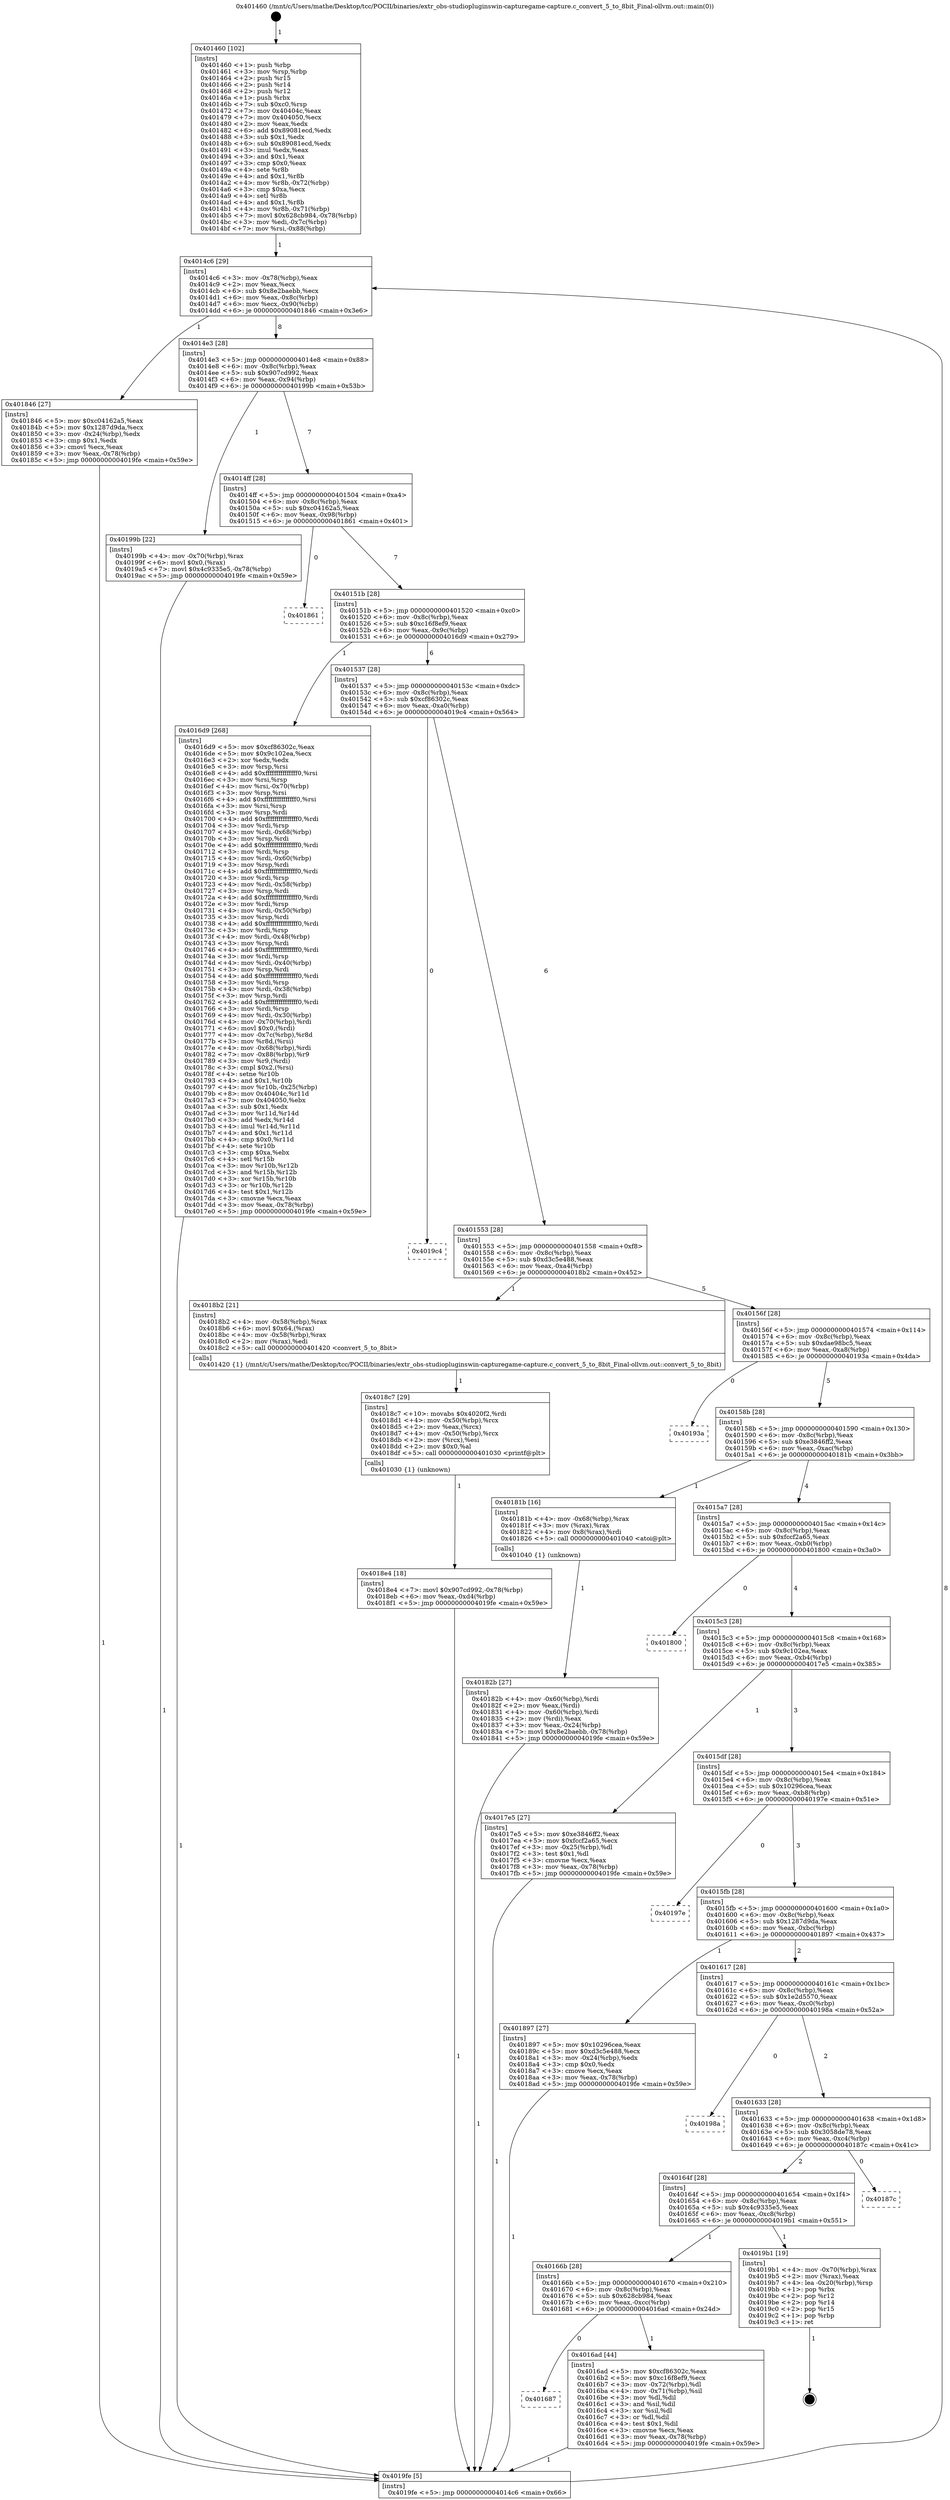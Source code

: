 digraph "0x401460" {
  label = "0x401460 (/mnt/c/Users/mathe/Desktop/tcc/POCII/binaries/extr_obs-studiopluginswin-capturegame-capture.c_convert_5_to_8bit_Final-ollvm.out::main(0))"
  labelloc = "t"
  node[shape=record]

  Entry [label="",width=0.3,height=0.3,shape=circle,fillcolor=black,style=filled]
  "0x4014c6" [label="{
     0x4014c6 [29]\l
     | [instrs]\l
     &nbsp;&nbsp;0x4014c6 \<+3\>: mov -0x78(%rbp),%eax\l
     &nbsp;&nbsp;0x4014c9 \<+2\>: mov %eax,%ecx\l
     &nbsp;&nbsp;0x4014cb \<+6\>: sub $0x8e2baebb,%ecx\l
     &nbsp;&nbsp;0x4014d1 \<+6\>: mov %eax,-0x8c(%rbp)\l
     &nbsp;&nbsp;0x4014d7 \<+6\>: mov %ecx,-0x90(%rbp)\l
     &nbsp;&nbsp;0x4014dd \<+6\>: je 0000000000401846 \<main+0x3e6\>\l
  }"]
  "0x401846" [label="{
     0x401846 [27]\l
     | [instrs]\l
     &nbsp;&nbsp;0x401846 \<+5\>: mov $0xc04162a5,%eax\l
     &nbsp;&nbsp;0x40184b \<+5\>: mov $0x1287d9da,%ecx\l
     &nbsp;&nbsp;0x401850 \<+3\>: mov -0x24(%rbp),%edx\l
     &nbsp;&nbsp;0x401853 \<+3\>: cmp $0x1,%edx\l
     &nbsp;&nbsp;0x401856 \<+3\>: cmovl %ecx,%eax\l
     &nbsp;&nbsp;0x401859 \<+3\>: mov %eax,-0x78(%rbp)\l
     &nbsp;&nbsp;0x40185c \<+5\>: jmp 00000000004019fe \<main+0x59e\>\l
  }"]
  "0x4014e3" [label="{
     0x4014e3 [28]\l
     | [instrs]\l
     &nbsp;&nbsp;0x4014e3 \<+5\>: jmp 00000000004014e8 \<main+0x88\>\l
     &nbsp;&nbsp;0x4014e8 \<+6\>: mov -0x8c(%rbp),%eax\l
     &nbsp;&nbsp;0x4014ee \<+5\>: sub $0x907cd992,%eax\l
     &nbsp;&nbsp;0x4014f3 \<+6\>: mov %eax,-0x94(%rbp)\l
     &nbsp;&nbsp;0x4014f9 \<+6\>: je 000000000040199b \<main+0x53b\>\l
  }"]
  Exit [label="",width=0.3,height=0.3,shape=circle,fillcolor=black,style=filled,peripheries=2]
  "0x40199b" [label="{
     0x40199b [22]\l
     | [instrs]\l
     &nbsp;&nbsp;0x40199b \<+4\>: mov -0x70(%rbp),%rax\l
     &nbsp;&nbsp;0x40199f \<+6\>: movl $0x0,(%rax)\l
     &nbsp;&nbsp;0x4019a5 \<+7\>: movl $0x4c9335e5,-0x78(%rbp)\l
     &nbsp;&nbsp;0x4019ac \<+5\>: jmp 00000000004019fe \<main+0x59e\>\l
  }"]
  "0x4014ff" [label="{
     0x4014ff [28]\l
     | [instrs]\l
     &nbsp;&nbsp;0x4014ff \<+5\>: jmp 0000000000401504 \<main+0xa4\>\l
     &nbsp;&nbsp;0x401504 \<+6\>: mov -0x8c(%rbp),%eax\l
     &nbsp;&nbsp;0x40150a \<+5\>: sub $0xc04162a5,%eax\l
     &nbsp;&nbsp;0x40150f \<+6\>: mov %eax,-0x98(%rbp)\l
     &nbsp;&nbsp;0x401515 \<+6\>: je 0000000000401861 \<main+0x401\>\l
  }"]
  "0x4018e4" [label="{
     0x4018e4 [18]\l
     | [instrs]\l
     &nbsp;&nbsp;0x4018e4 \<+7\>: movl $0x907cd992,-0x78(%rbp)\l
     &nbsp;&nbsp;0x4018eb \<+6\>: mov %eax,-0xd4(%rbp)\l
     &nbsp;&nbsp;0x4018f1 \<+5\>: jmp 00000000004019fe \<main+0x59e\>\l
  }"]
  "0x401861" [label="{
     0x401861\l
  }", style=dashed]
  "0x40151b" [label="{
     0x40151b [28]\l
     | [instrs]\l
     &nbsp;&nbsp;0x40151b \<+5\>: jmp 0000000000401520 \<main+0xc0\>\l
     &nbsp;&nbsp;0x401520 \<+6\>: mov -0x8c(%rbp),%eax\l
     &nbsp;&nbsp;0x401526 \<+5\>: sub $0xc16f8ef9,%eax\l
     &nbsp;&nbsp;0x40152b \<+6\>: mov %eax,-0x9c(%rbp)\l
     &nbsp;&nbsp;0x401531 \<+6\>: je 00000000004016d9 \<main+0x279\>\l
  }"]
  "0x4018c7" [label="{
     0x4018c7 [29]\l
     | [instrs]\l
     &nbsp;&nbsp;0x4018c7 \<+10\>: movabs $0x4020f2,%rdi\l
     &nbsp;&nbsp;0x4018d1 \<+4\>: mov -0x50(%rbp),%rcx\l
     &nbsp;&nbsp;0x4018d5 \<+2\>: mov %eax,(%rcx)\l
     &nbsp;&nbsp;0x4018d7 \<+4\>: mov -0x50(%rbp),%rcx\l
     &nbsp;&nbsp;0x4018db \<+2\>: mov (%rcx),%esi\l
     &nbsp;&nbsp;0x4018dd \<+2\>: mov $0x0,%al\l
     &nbsp;&nbsp;0x4018df \<+5\>: call 0000000000401030 \<printf@plt\>\l
     | [calls]\l
     &nbsp;&nbsp;0x401030 \{1\} (unknown)\l
  }"]
  "0x4016d9" [label="{
     0x4016d9 [268]\l
     | [instrs]\l
     &nbsp;&nbsp;0x4016d9 \<+5\>: mov $0xcf86302c,%eax\l
     &nbsp;&nbsp;0x4016de \<+5\>: mov $0x9c102ea,%ecx\l
     &nbsp;&nbsp;0x4016e3 \<+2\>: xor %edx,%edx\l
     &nbsp;&nbsp;0x4016e5 \<+3\>: mov %rsp,%rsi\l
     &nbsp;&nbsp;0x4016e8 \<+4\>: add $0xfffffffffffffff0,%rsi\l
     &nbsp;&nbsp;0x4016ec \<+3\>: mov %rsi,%rsp\l
     &nbsp;&nbsp;0x4016ef \<+4\>: mov %rsi,-0x70(%rbp)\l
     &nbsp;&nbsp;0x4016f3 \<+3\>: mov %rsp,%rsi\l
     &nbsp;&nbsp;0x4016f6 \<+4\>: add $0xfffffffffffffff0,%rsi\l
     &nbsp;&nbsp;0x4016fa \<+3\>: mov %rsi,%rsp\l
     &nbsp;&nbsp;0x4016fd \<+3\>: mov %rsp,%rdi\l
     &nbsp;&nbsp;0x401700 \<+4\>: add $0xfffffffffffffff0,%rdi\l
     &nbsp;&nbsp;0x401704 \<+3\>: mov %rdi,%rsp\l
     &nbsp;&nbsp;0x401707 \<+4\>: mov %rdi,-0x68(%rbp)\l
     &nbsp;&nbsp;0x40170b \<+3\>: mov %rsp,%rdi\l
     &nbsp;&nbsp;0x40170e \<+4\>: add $0xfffffffffffffff0,%rdi\l
     &nbsp;&nbsp;0x401712 \<+3\>: mov %rdi,%rsp\l
     &nbsp;&nbsp;0x401715 \<+4\>: mov %rdi,-0x60(%rbp)\l
     &nbsp;&nbsp;0x401719 \<+3\>: mov %rsp,%rdi\l
     &nbsp;&nbsp;0x40171c \<+4\>: add $0xfffffffffffffff0,%rdi\l
     &nbsp;&nbsp;0x401720 \<+3\>: mov %rdi,%rsp\l
     &nbsp;&nbsp;0x401723 \<+4\>: mov %rdi,-0x58(%rbp)\l
     &nbsp;&nbsp;0x401727 \<+3\>: mov %rsp,%rdi\l
     &nbsp;&nbsp;0x40172a \<+4\>: add $0xfffffffffffffff0,%rdi\l
     &nbsp;&nbsp;0x40172e \<+3\>: mov %rdi,%rsp\l
     &nbsp;&nbsp;0x401731 \<+4\>: mov %rdi,-0x50(%rbp)\l
     &nbsp;&nbsp;0x401735 \<+3\>: mov %rsp,%rdi\l
     &nbsp;&nbsp;0x401738 \<+4\>: add $0xfffffffffffffff0,%rdi\l
     &nbsp;&nbsp;0x40173c \<+3\>: mov %rdi,%rsp\l
     &nbsp;&nbsp;0x40173f \<+4\>: mov %rdi,-0x48(%rbp)\l
     &nbsp;&nbsp;0x401743 \<+3\>: mov %rsp,%rdi\l
     &nbsp;&nbsp;0x401746 \<+4\>: add $0xfffffffffffffff0,%rdi\l
     &nbsp;&nbsp;0x40174a \<+3\>: mov %rdi,%rsp\l
     &nbsp;&nbsp;0x40174d \<+4\>: mov %rdi,-0x40(%rbp)\l
     &nbsp;&nbsp;0x401751 \<+3\>: mov %rsp,%rdi\l
     &nbsp;&nbsp;0x401754 \<+4\>: add $0xfffffffffffffff0,%rdi\l
     &nbsp;&nbsp;0x401758 \<+3\>: mov %rdi,%rsp\l
     &nbsp;&nbsp;0x40175b \<+4\>: mov %rdi,-0x38(%rbp)\l
     &nbsp;&nbsp;0x40175f \<+3\>: mov %rsp,%rdi\l
     &nbsp;&nbsp;0x401762 \<+4\>: add $0xfffffffffffffff0,%rdi\l
     &nbsp;&nbsp;0x401766 \<+3\>: mov %rdi,%rsp\l
     &nbsp;&nbsp;0x401769 \<+4\>: mov %rdi,-0x30(%rbp)\l
     &nbsp;&nbsp;0x40176d \<+4\>: mov -0x70(%rbp),%rdi\l
     &nbsp;&nbsp;0x401771 \<+6\>: movl $0x0,(%rdi)\l
     &nbsp;&nbsp;0x401777 \<+4\>: mov -0x7c(%rbp),%r8d\l
     &nbsp;&nbsp;0x40177b \<+3\>: mov %r8d,(%rsi)\l
     &nbsp;&nbsp;0x40177e \<+4\>: mov -0x68(%rbp),%rdi\l
     &nbsp;&nbsp;0x401782 \<+7\>: mov -0x88(%rbp),%r9\l
     &nbsp;&nbsp;0x401789 \<+3\>: mov %r9,(%rdi)\l
     &nbsp;&nbsp;0x40178c \<+3\>: cmpl $0x2,(%rsi)\l
     &nbsp;&nbsp;0x40178f \<+4\>: setne %r10b\l
     &nbsp;&nbsp;0x401793 \<+4\>: and $0x1,%r10b\l
     &nbsp;&nbsp;0x401797 \<+4\>: mov %r10b,-0x25(%rbp)\l
     &nbsp;&nbsp;0x40179b \<+8\>: mov 0x40404c,%r11d\l
     &nbsp;&nbsp;0x4017a3 \<+7\>: mov 0x404050,%ebx\l
     &nbsp;&nbsp;0x4017aa \<+3\>: sub $0x1,%edx\l
     &nbsp;&nbsp;0x4017ad \<+3\>: mov %r11d,%r14d\l
     &nbsp;&nbsp;0x4017b0 \<+3\>: add %edx,%r14d\l
     &nbsp;&nbsp;0x4017b3 \<+4\>: imul %r14d,%r11d\l
     &nbsp;&nbsp;0x4017b7 \<+4\>: and $0x1,%r11d\l
     &nbsp;&nbsp;0x4017bb \<+4\>: cmp $0x0,%r11d\l
     &nbsp;&nbsp;0x4017bf \<+4\>: sete %r10b\l
     &nbsp;&nbsp;0x4017c3 \<+3\>: cmp $0xa,%ebx\l
     &nbsp;&nbsp;0x4017c6 \<+4\>: setl %r15b\l
     &nbsp;&nbsp;0x4017ca \<+3\>: mov %r10b,%r12b\l
     &nbsp;&nbsp;0x4017cd \<+3\>: and %r15b,%r12b\l
     &nbsp;&nbsp;0x4017d0 \<+3\>: xor %r15b,%r10b\l
     &nbsp;&nbsp;0x4017d3 \<+3\>: or %r10b,%r12b\l
     &nbsp;&nbsp;0x4017d6 \<+4\>: test $0x1,%r12b\l
     &nbsp;&nbsp;0x4017da \<+3\>: cmovne %ecx,%eax\l
     &nbsp;&nbsp;0x4017dd \<+3\>: mov %eax,-0x78(%rbp)\l
     &nbsp;&nbsp;0x4017e0 \<+5\>: jmp 00000000004019fe \<main+0x59e\>\l
  }"]
  "0x401537" [label="{
     0x401537 [28]\l
     | [instrs]\l
     &nbsp;&nbsp;0x401537 \<+5\>: jmp 000000000040153c \<main+0xdc\>\l
     &nbsp;&nbsp;0x40153c \<+6\>: mov -0x8c(%rbp),%eax\l
     &nbsp;&nbsp;0x401542 \<+5\>: sub $0xcf86302c,%eax\l
     &nbsp;&nbsp;0x401547 \<+6\>: mov %eax,-0xa0(%rbp)\l
     &nbsp;&nbsp;0x40154d \<+6\>: je 00000000004019c4 \<main+0x564\>\l
  }"]
  "0x40182b" [label="{
     0x40182b [27]\l
     | [instrs]\l
     &nbsp;&nbsp;0x40182b \<+4\>: mov -0x60(%rbp),%rdi\l
     &nbsp;&nbsp;0x40182f \<+2\>: mov %eax,(%rdi)\l
     &nbsp;&nbsp;0x401831 \<+4\>: mov -0x60(%rbp),%rdi\l
     &nbsp;&nbsp;0x401835 \<+2\>: mov (%rdi),%eax\l
     &nbsp;&nbsp;0x401837 \<+3\>: mov %eax,-0x24(%rbp)\l
     &nbsp;&nbsp;0x40183a \<+7\>: movl $0x8e2baebb,-0x78(%rbp)\l
     &nbsp;&nbsp;0x401841 \<+5\>: jmp 00000000004019fe \<main+0x59e\>\l
  }"]
  "0x4019c4" [label="{
     0x4019c4\l
  }", style=dashed]
  "0x401553" [label="{
     0x401553 [28]\l
     | [instrs]\l
     &nbsp;&nbsp;0x401553 \<+5\>: jmp 0000000000401558 \<main+0xf8\>\l
     &nbsp;&nbsp;0x401558 \<+6\>: mov -0x8c(%rbp),%eax\l
     &nbsp;&nbsp;0x40155e \<+5\>: sub $0xd3c5e488,%eax\l
     &nbsp;&nbsp;0x401563 \<+6\>: mov %eax,-0xa4(%rbp)\l
     &nbsp;&nbsp;0x401569 \<+6\>: je 00000000004018b2 \<main+0x452\>\l
  }"]
  "0x401460" [label="{
     0x401460 [102]\l
     | [instrs]\l
     &nbsp;&nbsp;0x401460 \<+1\>: push %rbp\l
     &nbsp;&nbsp;0x401461 \<+3\>: mov %rsp,%rbp\l
     &nbsp;&nbsp;0x401464 \<+2\>: push %r15\l
     &nbsp;&nbsp;0x401466 \<+2\>: push %r14\l
     &nbsp;&nbsp;0x401468 \<+2\>: push %r12\l
     &nbsp;&nbsp;0x40146a \<+1\>: push %rbx\l
     &nbsp;&nbsp;0x40146b \<+7\>: sub $0xc0,%rsp\l
     &nbsp;&nbsp;0x401472 \<+7\>: mov 0x40404c,%eax\l
     &nbsp;&nbsp;0x401479 \<+7\>: mov 0x404050,%ecx\l
     &nbsp;&nbsp;0x401480 \<+2\>: mov %eax,%edx\l
     &nbsp;&nbsp;0x401482 \<+6\>: add $0x89081ecd,%edx\l
     &nbsp;&nbsp;0x401488 \<+3\>: sub $0x1,%edx\l
     &nbsp;&nbsp;0x40148b \<+6\>: sub $0x89081ecd,%edx\l
     &nbsp;&nbsp;0x401491 \<+3\>: imul %edx,%eax\l
     &nbsp;&nbsp;0x401494 \<+3\>: and $0x1,%eax\l
     &nbsp;&nbsp;0x401497 \<+3\>: cmp $0x0,%eax\l
     &nbsp;&nbsp;0x40149a \<+4\>: sete %r8b\l
     &nbsp;&nbsp;0x40149e \<+4\>: and $0x1,%r8b\l
     &nbsp;&nbsp;0x4014a2 \<+4\>: mov %r8b,-0x72(%rbp)\l
     &nbsp;&nbsp;0x4014a6 \<+3\>: cmp $0xa,%ecx\l
     &nbsp;&nbsp;0x4014a9 \<+4\>: setl %r8b\l
     &nbsp;&nbsp;0x4014ad \<+4\>: and $0x1,%r8b\l
     &nbsp;&nbsp;0x4014b1 \<+4\>: mov %r8b,-0x71(%rbp)\l
     &nbsp;&nbsp;0x4014b5 \<+7\>: movl $0x628cb984,-0x78(%rbp)\l
     &nbsp;&nbsp;0x4014bc \<+3\>: mov %edi,-0x7c(%rbp)\l
     &nbsp;&nbsp;0x4014bf \<+7\>: mov %rsi,-0x88(%rbp)\l
  }"]
  "0x4018b2" [label="{
     0x4018b2 [21]\l
     | [instrs]\l
     &nbsp;&nbsp;0x4018b2 \<+4\>: mov -0x58(%rbp),%rax\l
     &nbsp;&nbsp;0x4018b6 \<+6\>: movl $0x64,(%rax)\l
     &nbsp;&nbsp;0x4018bc \<+4\>: mov -0x58(%rbp),%rax\l
     &nbsp;&nbsp;0x4018c0 \<+2\>: mov (%rax),%edi\l
     &nbsp;&nbsp;0x4018c2 \<+5\>: call 0000000000401420 \<convert_5_to_8bit\>\l
     | [calls]\l
     &nbsp;&nbsp;0x401420 \{1\} (/mnt/c/Users/mathe/Desktop/tcc/POCII/binaries/extr_obs-studiopluginswin-capturegame-capture.c_convert_5_to_8bit_Final-ollvm.out::convert_5_to_8bit)\l
  }"]
  "0x40156f" [label="{
     0x40156f [28]\l
     | [instrs]\l
     &nbsp;&nbsp;0x40156f \<+5\>: jmp 0000000000401574 \<main+0x114\>\l
     &nbsp;&nbsp;0x401574 \<+6\>: mov -0x8c(%rbp),%eax\l
     &nbsp;&nbsp;0x40157a \<+5\>: sub $0xdae98bc5,%eax\l
     &nbsp;&nbsp;0x40157f \<+6\>: mov %eax,-0xa8(%rbp)\l
     &nbsp;&nbsp;0x401585 \<+6\>: je 000000000040193a \<main+0x4da\>\l
  }"]
  "0x4019fe" [label="{
     0x4019fe [5]\l
     | [instrs]\l
     &nbsp;&nbsp;0x4019fe \<+5\>: jmp 00000000004014c6 \<main+0x66\>\l
  }"]
  "0x40193a" [label="{
     0x40193a\l
  }", style=dashed]
  "0x40158b" [label="{
     0x40158b [28]\l
     | [instrs]\l
     &nbsp;&nbsp;0x40158b \<+5\>: jmp 0000000000401590 \<main+0x130\>\l
     &nbsp;&nbsp;0x401590 \<+6\>: mov -0x8c(%rbp),%eax\l
     &nbsp;&nbsp;0x401596 \<+5\>: sub $0xe3846ff2,%eax\l
     &nbsp;&nbsp;0x40159b \<+6\>: mov %eax,-0xac(%rbp)\l
     &nbsp;&nbsp;0x4015a1 \<+6\>: je 000000000040181b \<main+0x3bb\>\l
  }"]
  "0x401687" [label="{
     0x401687\l
  }", style=dashed]
  "0x40181b" [label="{
     0x40181b [16]\l
     | [instrs]\l
     &nbsp;&nbsp;0x40181b \<+4\>: mov -0x68(%rbp),%rax\l
     &nbsp;&nbsp;0x40181f \<+3\>: mov (%rax),%rax\l
     &nbsp;&nbsp;0x401822 \<+4\>: mov 0x8(%rax),%rdi\l
     &nbsp;&nbsp;0x401826 \<+5\>: call 0000000000401040 \<atoi@plt\>\l
     | [calls]\l
     &nbsp;&nbsp;0x401040 \{1\} (unknown)\l
  }"]
  "0x4015a7" [label="{
     0x4015a7 [28]\l
     | [instrs]\l
     &nbsp;&nbsp;0x4015a7 \<+5\>: jmp 00000000004015ac \<main+0x14c\>\l
     &nbsp;&nbsp;0x4015ac \<+6\>: mov -0x8c(%rbp),%eax\l
     &nbsp;&nbsp;0x4015b2 \<+5\>: sub $0xfccf2a65,%eax\l
     &nbsp;&nbsp;0x4015b7 \<+6\>: mov %eax,-0xb0(%rbp)\l
     &nbsp;&nbsp;0x4015bd \<+6\>: je 0000000000401800 \<main+0x3a0\>\l
  }"]
  "0x4016ad" [label="{
     0x4016ad [44]\l
     | [instrs]\l
     &nbsp;&nbsp;0x4016ad \<+5\>: mov $0xcf86302c,%eax\l
     &nbsp;&nbsp;0x4016b2 \<+5\>: mov $0xc16f8ef9,%ecx\l
     &nbsp;&nbsp;0x4016b7 \<+3\>: mov -0x72(%rbp),%dl\l
     &nbsp;&nbsp;0x4016ba \<+4\>: mov -0x71(%rbp),%sil\l
     &nbsp;&nbsp;0x4016be \<+3\>: mov %dl,%dil\l
     &nbsp;&nbsp;0x4016c1 \<+3\>: and %sil,%dil\l
     &nbsp;&nbsp;0x4016c4 \<+3\>: xor %sil,%dl\l
     &nbsp;&nbsp;0x4016c7 \<+3\>: or %dl,%dil\l
     &nbsp;&nbsp;0x4016ca \<+4\>: test $0x1,%dil\l
     &nbsp;&nbsp;0x4016ce \<+3\>: cmovne %ecx,%eax\l
     &nbsp;&nbsp;0x4016d1 \<+3\>: mov %eax,-0x78(%rbp)\l
     &nbsp;&nbsp;0x4016d4 \<+5\>: jmp 00000000004019fe \<main+0x59e\>\l
  }"]
  "0x401800" [label="{
     0x401800\l
  }", style=dashed]
  "0x4015c3" [label="{
     0x4015c3 [28]\l
     | [instrs]\l
     &nbsp;&nbsp;0x4015c3 \<+5\>: jmp 00000000004015c8 \<main+0x168\>\l
     &nbsp;&nbsp;0x4015c8 \<+6\>: mov -0x8c(%rbp),%eax\l
     &nbsp;&nbsp;0x4015ce \<+5\>: sub $0x9c102ea,%eax\l
     &nbsp;&nbsp;0x4015d3 \<+6\>: mov %eax,-0xb4(%rbp)\l
     &nbsp;&nbsp;0x4015d9 \<+6\>: je 00000000004017e5 \<main+0x385\>\l
  }"]
  "0x40166b" [label="{
     0x40166b [28]\l
     | [instrs]\l
     &nbsp;&nbsp;0x40166b \<+5\>: jmp 0000000000401670 \<main+0x210\>\l
     &nbsp;&nbsp;0x401670 \<+6\>: mov -0x8c(%rbp),%eax\l
     &nbsp;&nbsp;0x401676 \<+5\>: sub $0x628cb984,%eax\l
     &nbsp;&nbsp;0x40167b \<+6\>: mov %eax,-0xcc(%rbp)\l
     &nbsp;&nbsp;0x401681 \<+6\>: je 00000000004016ad \<main+0x24d\>\l
  }"]
  "0x4017e5" [label="{
     0x4017e5 [27]\l
     | [instrs]\l
     &nbsp;&nbsp;0x4017e5 \<+5\>: mov $0xe3846ff2,%eax\l
     &nbsp;&nbsp;0x4017ea \<+5\>: mov $0xfccf2a65,%ecx\l
     &nbsp;&nbsp;0x4017ef \<+3\>: mov -0x25(%rbp),%dl\l
     &nbsp;&nbsp;0x4017f2 \<+3\>: test $0x1,%dl\l
     &nbsp;&nbsp;0x4017f5 \<+3\>: cmovne %ecx,%eax\l
     &nbsp;&nbsp;0x4017f8 \<+3\>: mov %eax,-0x78(%rbp)\l
     &nbsp;&nbsp;0x4017fb \<+5\>: jmp 00000000004019fe \<main+0x59e\>\l
  }"]
  "0x4015df" [label="{
     0x4015df [28]\l
     | [instrs]\l
     &nbsp;&nbsp;0x4015df \<+5\>: jmp 00000000004015e4 \<main+0x184\>\l
     &nbsp;&nbsp;0x4015e4 \<+6\>: mov -0x8c(%rbp),%eax\l
     &nbsp;&nbsp;0x4015ea \<+5\>: sub $0x10296cea,%eax\l
     &nbsp;&nbsp;0x4015ef \<+6\>: mov %eax,-0xb8(%rbp)\l
     &nbsp;&nbsp;0x4015f5 \<+6\>: je 000000000040197e \<main+0x51e\>\l
  }"]
  "0x4019b1" [label="{
     0x4019b1 [19]\l
     | [instrs]\l
     &nbsp;&nbsp;0x4019b1 \<+4\>: mov -0x70(%rbp),%rax\l
     &nbsp;&nbsp;0x4019b5 \<+2\>: mov (%rax),%eax\l
     &nbsp;&nbsp;0x4019b7 \<+4\>: lea -0x20(%rbp),%rsp\l
     &nbsp;&nbsp;0x4019bb \<+1\>: pop %rbx\l
     &nbsp;&nbsp;0x4019bc \<+2\>: pop %r12\l
     &nbsp;&nbsp;0x4019be \<+2\>: pop %r14\l
     &nbsp;&nbsp;0x4019c0 \<+2\>: pop %r15\l
     &nbsp;&nbsp;0x4019c2 \<+1\>: pop %rbp\l
     &nbsp;&nbsp;0x4019c3 \<+1\>: ret\l
  }"]
  "0x40197e" [label="{
     0x40197e\l
  }", style=dashed]
  "0x4015fb" [label="{
     0x4015fb [28]\l
     | [instrs]\l
     &nbsp;&nbsp;0x4015fb \<+5\>: jmp 0000000000401600 \<main+0x1a0\>\l
     &nbsp;&nbsp;0x401600 \<+6\>: mov -0x8c(%rbp),%eax\l
     &nbsp;&nbsp;0x401606 \<+5\>: sub $0x1287d9da,%eax\l
     &nbsp;&nbsp;0x40160b \<+6\>: mov %eax,-0xbc(%rbp)\l
     &nbsp;&nbsp;0x401611 \<+6\>: je 0000000000401897 \<main+0x437\>\l
  }"]
  "0x40164f" [label="{
     0x40164f [28]\l
     | [instrs]\l
     &nbsp;&nbsp;0x40164f \<+5\>: jmp 0000000000401654 \<main+0x1f4\>\l
     &nbsp;&nbsp;0x401654 \<+6\>: mov -0x8c(%rbp),%eax\l
     &nbsp;&nbsp;0x40165a \<+5\>: sub $0x4c9335e5,%eax\l
     &nbsp;&nbsp;0x40165f \<+6\>: mov %eax,-0xc8(%rbp)\l
     &nbsp;&nbsp;0x401665 \<+6\>: je 00000000004019b1 \<main+0x551\>\l
  }"]
  "0x401897" [label="{
     0x401897 [27]\l
     | [instrs]\l
     &nbsp;&nbsp;0x401897 \<+5\>: mov $0x10296cea,%eax\l
     &nbsp;&nbsp;0x40189c \<+5\>: mov $0xd3c5e488,%ecx\l
     &nbsp;&nbsp;0x4018a1 \<+3\>: mov -0x24(%rbp),%edx\l
     &nbsp;&nbsp;0x4018a4 \<+3\>: cmp $0x0,%edx\l
     &nbsp;&nbsp;0x4018a7 \<+3\>: cmove %ecx,%eax\l
     &nbsp;&nbsp;0x4018aa \<+3\>: mov %eax,-0x78(%rbp)\l
     &nbsp;&nbsp;0x4018ad \<+5\>: jmp 00000000004019fe \<main+0x59e\>\l
  }"]
  "0x401617" [label="{
     0x401617 [28]\l
     | [instrs]\l
     &nbsp;&nbsp;0x401617 \<+5\>: jmp 000000000040161c \<main+0x1bc\>\l
     &nbsp;&nbsp;0x40161c \<+6\>: mov -0x8c(%rbp),%eax\l
     &nbsp;&nbsp;0x401622 \<+5\>: sub $0x1e2d5570,%eax\l
     &nbsp;&nbsp;0x401627 \<+6\>: mov %eax,-0xc0(%rbp)\l
     &nbsp;&nbsp;0x40162d \<+6\>: je 000000000040198a \<main+0x52a\>\l
  }"]
  "0x40187c" [label="{
     0x40187c\l
  }", style=dashed]
  "0x40198a" [label="{
     0x40198a\l
  }", style=dashed]
  "0x401633" [label="{
     0x401633 [28]\l
     | [instrs]\l
     &nbsp;&nbsp;0x401633 \<+5\>: jmp 0000000000401638 \<main+0x1d8\>\l
     &nbsp;&nbsp;0x401638 \<+6\>: mov -0x8c(%rbp),%eax\l
     &nbsp;&nbsp;0x40163e \<+5\>: sub $0x3058de78,%eax\l
     &nbsp;&nbsp;0x401643 \<+6\>: mov %eax,-0xc4(%rbp)\l
     &nbsp;&nbsp;0x401649 \<+6\>: je 000000000040187c \<main+0x41c\>\l
  }"]
  Entry -> "0x401460" [label=" 1"]
  "0x4014c6" -> "0x401846" [label=" 1"]
  "0x4014c6" -> "0x4014e3" [label=" 8"]
  "0x4019b1" -> Exit [label=" 1"]
  "0x4014e3" -> "0x40199b" [label=" 1"]
  "0x4014e3" -> "0x4014ff" [label=" 7"]
  "0x40199b" -> "0x4019fe" [label=" 1"]
  "0x4014ff" -> "0x401861" [label=" 0"]
  "0x4014ff" -> "0x40151b" [label=" 7"]
  "0x4018e4" -> "0x4019fe" [label=" 1"]
  "0x40151b" -> "0x4016d9" [label=" 1"]
  "0x40151b" -> "0x401537" [label=" 6"]
  "0x4018c7" -> "0x4018e4" [label=" 1"]
  "0x401537" -> "0x4019c4" [label=" 0"]
  "0x401537" -> "0x401553" [label=" 6"]
  "0x4018b2" -> "0x4018c7" [label=" 1"]
  "0x401553" -> "0x4018b2" [label=" 1"]
  "0x401553" -> "0x40156f" [label=" 5"]
  "0x401846" -> "0x4019fe" [label=" 1"]
  "0x40156f" -> "0x40193a" [label=" 0"]
  "0x40156f" -> "0x40158b" [label=" 5"]
  "0x40182b" -> "0x4019fe" [label=" 1"]
  "0x40158b" -> "0x40181b" [label=" 1"]
  "0x40158b" -> "0x4015a7" [label=" 4"]
  "0x40181b" -> "0x40182b" [label=" 1"]
  "0x4015a7" -> "0x401800" [label=" 0"]
  "0x4015a7" -> "0x4015c3" [label=" 4"]
  "0x4017e5" -> "0x4019fe" [label=" 1"]
  "0x4015c3" -> "0x4017e5" [label=" 1"]
  "0x4015c3" -> "0x4015df" [label=" 3"]
  "0x401897" -> "0x4019fe" [label=" 1"]
  "0x4015df" -> "0x40197e" [label=" 0"]
  "0x4015df" -> "0x4015fb" [label=" 3"]
  "0x4019fe" -> "0x4014c6" [label=" 8"]
  "0x4015fb" -> "0x401897" [label=" 1"]
  "0x4015fb" -> "0x401617" [label=" 2"]
  "0x4016ad" -> "0x4019fe" [label=" 1"]
  "0x401617" -> "0x40198a" [label=" 0"]
  "0x401617" -> "0x401633" [label=" 2"]
  "0x40166b" -> "0x401687" [label=" 0"]
  "0x401633" -> "0x40187c" [label=" 0"]
  "0x401633" -> "0x40164f" [label=" 2"]
  "0x401460" -> "0x4014c6" [label=" 1"]
  "0x40164f" -> "0x4019b1" [label=" 1"]
  "0x40164f" -> "0x40166b" [label=" 1"]
  "0x4016d9" -> "0x4019fe" [label=" 1"]
  "0x40166b" -> "0x4016ad" [label=" 1"]
}
